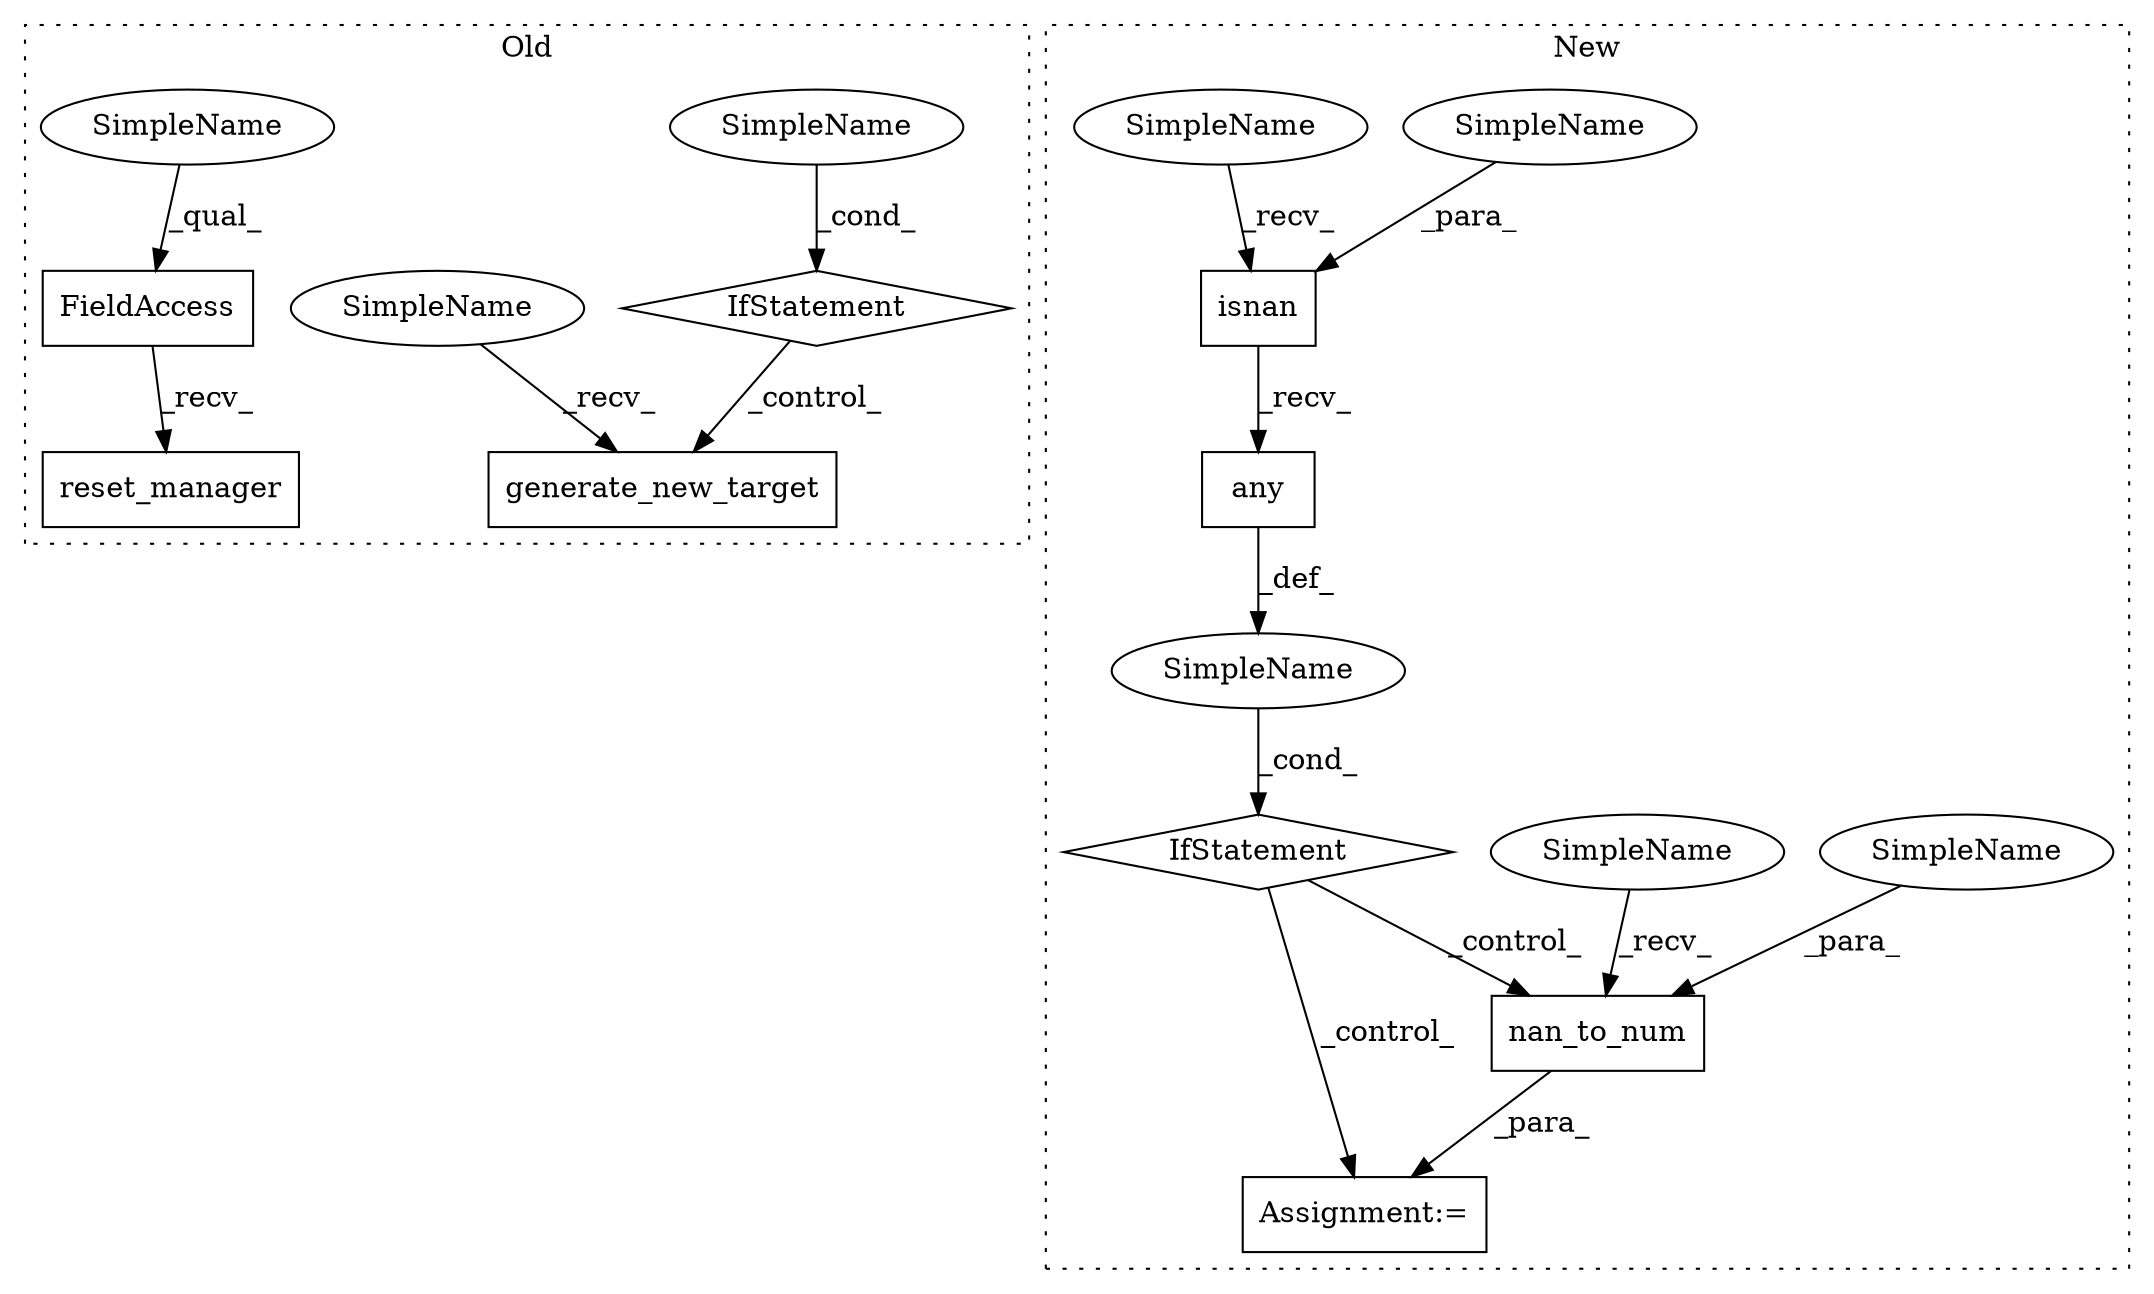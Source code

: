 digraph G {
subgraph cluster0 {
1 [label="IfStatement" a="25" s="1897,1914" l="4,2" shape="diamond"];
7 [label="generate_new_target" a="32" s="1929" l="21" shape="box"];
8 [label="FieldAccess" a="22" s="1962" l="15" shape="box"];
9 [label="SimpleName" a="42" s="1901" l="13" shape="ellipse"];
10 [label="reset_manager" a="32" s="1978" l="15" shape="box"];
12 [label="SimpleName" a="42" s="1924" l="4" shape="ellipse"];
13 [label="SimpleName" a="42" s="1962" l="4" shape="ellipse"];
label = "Old";
style="dotted";
}
subgraph cluster1 {
2 [label="nan_to_num" a="32" s="3526,3540" l="11,1" shape="box"];
3 [label="Assignment:=" a="7" s="3519" l="1" shape="box"];
4 [label="IfStatement" a="25" s="3480,3506" l="4,2" shape="diamond"];
5 [label="SimpleName" a="42" s="" l="" shape="ellipse"];
6 [label="isnan" a="32" s="3490,3499" l="6,1" shape="box"];
11 [label="any" a="32" s="3501" l="5" shape="box"];
14 [label="SimpleName" a="42" s="3496" l="3" shape="ellipse"];
15 [label="SimpleName" a="42" s="3537" l="3" shape="ellipse"];
16 [label="SimpleName" a="42" s="3520" l="5" shape="ellipse"];
17 [label="SimpleName" a="42" s="3484" l="5" shape="ellipse"];
label = "New";
style="dotted";
}
1 -> 7 [label="_control_"];
2 -> 3 [label="_para_"];
4 -> 3 [label="_control_"];
4 -> 2 [label="_control_"];
5 -> 4 [label="_cond_"];
6 -> 11 [label="_recv_"];
8 -> 10 [label="_recv_"];
9 -> 1 [label="_cond_"];
11 -> 5 [label="_def_"];
12 -> 7 [label="_recv_"];
13 -> 8 [label="_qual_"];
14 -> 6 [label="_para_"];
15 -> 2 [label="_para_"];
16 -> 2 [label="_recv_"];
17 -> 6 [label="_recv_"];
}